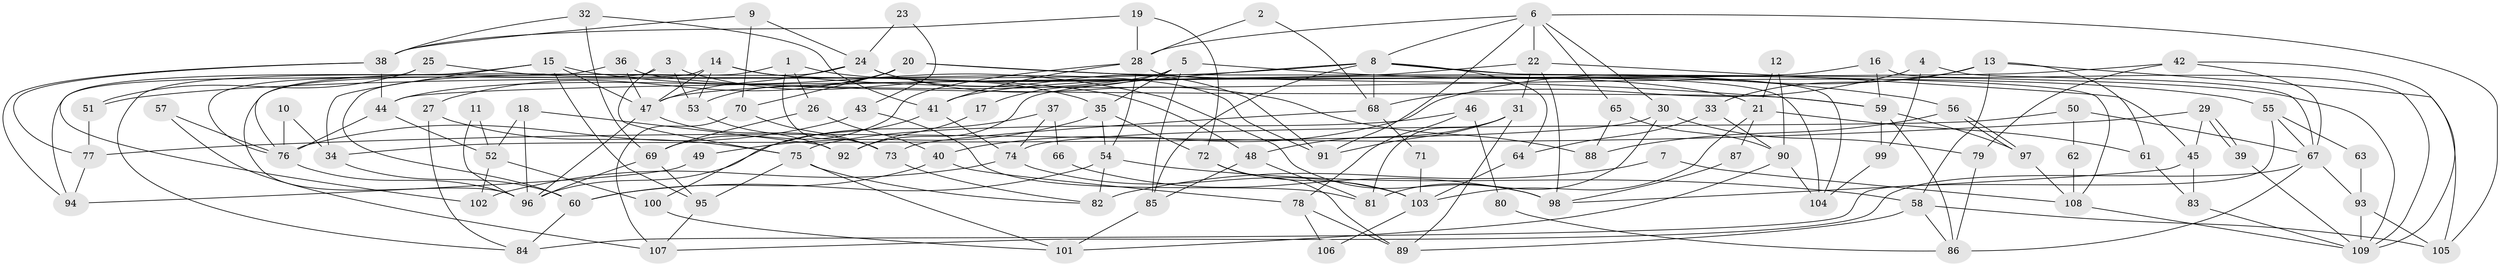 // Generated by graph-tools (version 1.1) at 2025/02/03/09/25 03:02:01]
// undirected, 109 vertices, 218 edges
graph export_dot {
graph [start="1"]
  node [color=gray90,style=filled];
  1;
  2;
  3;
  4;
  5;
  6;
  7;
  8;
  9;
  10;
  11;
  12;
  13;
  14;
  15;
  16;
  17;
  18;
  19;
  20;
  21;
  22;
  23;
  24;
  25;
  26;
  27;
  28;
  29;
  30;
  31;
  32;
  33;
  34;
  35;
  36;
  37;
  38;
  39;
  40;
  41;
  42;
  43;
  44;
  45;
  46;
  47;
  48;
  49;
  50;
  51;
  52;
  53;
  54;
  55;
  56;
  57;
  58;
  59;
  60;
  61;
  62;
  63;
  64;
  65;
  66;
  67;
  68;
  69;
  70;
  71;
  72;
  73;
  74;
  75;
  76;
  77;
  78;
  79;
  80;
  81;
  82;
  83;
  84;
  85;
  86;
  87;
  88;
  89;
  90;
  91;
  92;
  93;
  94;
  95;
  96;
  97;
  98;
  99;
  100;
  101;
  102;
  103;
  104;
  105;
  106;
  107;
  108;
  109;
  1 -- 26;
  1 -- 73;
  1 -- 21;
  1 -- 96;
  2 -- 28;
  2 -- 68;
  3 -- 53;
  3 -- 75;
  3 -- 35;
  3 -- 76;
  4 -- 67;
  4 -- 99;
  4 -- 68;
  5 -- 35;
  5 -- 44;
  5 -- 17;
  5 -- 56;
  5 -- 85;
  6 -- 91;
  6 -- 8;
  6 -- 22;
  6 -- 28;
  6 -- 30;
  6 -- 65;
  6 -- 105;
  7 -- 82;
  7 -- 108;
  8 -- 85;
  8 -- 68;
  8 -- 51;
  8 -- 64;
  8 -- 92;
  8 -- 104;
  8 -- 108;
  9 -- 24;
  9 -- 38;
  9 -- 70;
  10 -- 76;
  10 -- 34;
  11 -- 96;
  11 -- 52;
  12 -- 21;
  12 -- 90;
  13 -- 33;
  13 -- 58;
  13 -- 40;
  13 -- 61;
  13 -- 105;
  14 -- 76;
  14 -- 47;
  14 -- 53;
  14 -- 55;
  14 -- 91;
  15 -- 95;
  15 -- 47;
  15 -- 34;
  15 -- 94;
  15 -- 98;
  16 -- 59;
  16 -- 109;
  16 -- 47;
  17 -- 92;
  18 -- 92;
  18 -- 96;
  18 -- 52;
  19 -- 28;
  19 -- 38;
  19 -- 72;
  20 -- 70;
  20 -- 59;
  20 -- 27;
  20 -- 53;
  20 -- 109;
  21 -- 103;
  21 -- 61;
  21 -- 87;
  22 -- 98;
  22 -- 31;
  22 -- 41;
  22 -- 45;
  23 -- 24;
  23 -- 43;
  24 -- 60;
  24 -- 91;
  24 -- 47;
  24 -- 88;
  25 -- 51;
  25 -- 48;
  25 -- 102;
  26 -- 69;
  26 -- 40;
  27 -- 84;
  27 -- 75;
  28 -- 41;
  28 -- 54;
  28 -- 69;
  28 -- 104;
  29 -- 39;
  29 -- 39;
  29 -- 77;
  29 -- 45;
  30 -- 81;
  30 -- 34;
  30 -- 79;
  31 -- 89;
  31 -- 48;
  31 -- 81;
  31 -- 91;
  32 -- 69;
  32 -- 41;
  32 -- 38;
  33 -- 64;
  33 -- 90;
  34 -- 60;
  35 -- 54;
  35 -- 49;
  35 -- 72;
  36 -- 47;
  36 -- 59;
  36 -- 84;
  37 -- 74;
  37 -- 96;
  37 -- 66;
  38 -- 44;
  38 -- 77;
  38 -- 94;
  39 -- 109;
  40 -- 60;
  40 -- 78;
  41 -- 100;
  41 -- 74;
  42 -- 67;
  42 -- 109;
  42 -- 44;
  42 -- 79;
  43 -- 81;
  43 -- 76;
  44 -- 76;
  44 -- 52;
  45 -- 83;
  45 -- 98;
  46 -- 75;
  46 -- 78;
  46 -- 80;
  47 -- 73;
  47 -- 96;
  48 -- 85;
  48 -- 81;
  49 -- 94;
  50 -- 67;
  50 -- 74;
  50 -- 62;
  51 -- 77;
  52 -- 100;
  52 -- 102;
  53 -- 92;
  54 -- 60;
  54 -- 58;
  54 -- 82;
  55 -- 67;
  55 -- 63;
  55 -- 84;
  56 -- 97;
  56 -- 97;
  56 -- 88;
  57 -- 76;
  57 -- 107;
  58 -- 105;
  58 -- 86;
  58 -- 89;
  59 -- 86;
  59 -- 97;
  59 -- 99;
  60 -- 84;
  61 -- 83;
  62 -- 108;
  63 -- 93;
  64 -- 103;
  65 -- 88;
  65 -- 90;
  66 -- 98;
  67 -- 93;
  67 -- 86;
  67 -- 107;
  68 -- 73;
  68 -- 71;
  69 -- 96;
  69 -- 95;
  70 -- 107;
  70 -- 73;
  71 -- 103;
  72 -- 89;
  72 -- 103;
  73 -- 82;
  74 -- 102;
  74 -- 103;
  75 -- 82;
  75 -- 95;
  75 -- 101;
  76 -- 96;
  77 -- 94;
  78 -- 89;
  78 -- 106;
  79 -- 86;
  80 -- 86;
  83 -- 109;
  85 -- 101;
  87 -- 98;
  90 -- 104;
  90 -- 101;
  93 -- 105;
  93 -- 109;
  95 -- 107;
  97 -- 108;
  99 -- 104;
  100 -- 101;
  103 -- 106;
  108 -- 109;
}
